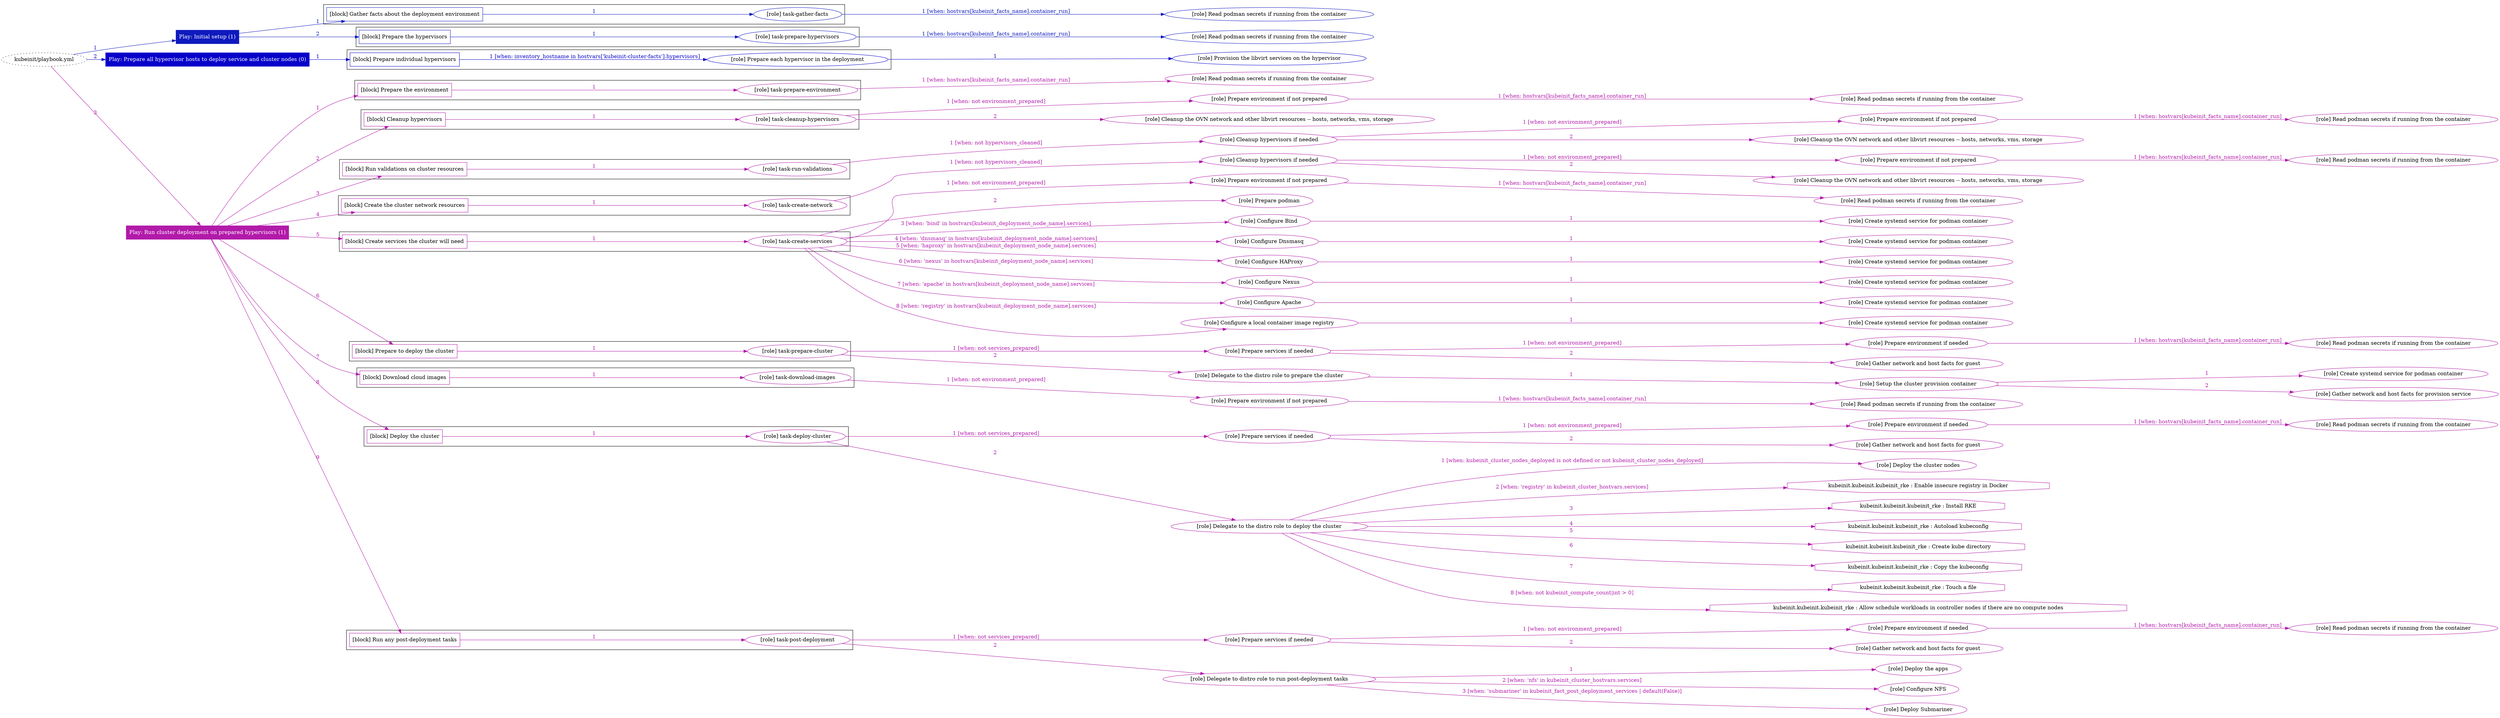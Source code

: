 digraph {
	graph [concentrate=true ordering=in rankdir=LR ratio=fill]
	edge [esep=5 sep=10]
	"kubeinit/playbook.yml" [id=root_node style=dotted]
	play_7e8fa377 [label="Play: Initial setup (1)" color="#0e1abe" fontcolor="#ffffff" id=play_7e8fa377 shape=box style=filled tooltip=localhost]
	"kubeinit/playbook.yml" -> play_7e8fa377 [label="1 " color="#0e1abe" fontcolor="#0e1abe" id=edge_41fcd7d0 labeltooltip="1 " tooltip="1 "]
	subgraph "Read podman secrets if running from the container" {
		role_8bde42fb [label="[role] Read podman secrets if running from the container" color="#0e1abe" id=role_8bde42fb tooltip="Read podman secrets if running from the container"]
	}
	subgraph "task-gather-facts" {
		role_c70e1e03 [label="[role] task-gather-facts" color="#0e1abe" id=role_c70e1e03 tooltip="task-gather-facts"]
		role_c70e1e03 -> role_8bde42fb [label="1 [when: hostvars[kubeinit_facts_name].container_run]" color="#0e1abe" fontcolor="#0e1abe" id=edge_b076bdc5 labeltooltip="1 [when: hostvars[kubeinit_facts_name].container_run]" tooltip="1 [when: hostvars[kubeinit_facts_name].container_run]"]
	}
	subgraph "Read podman secrets if running from the container" {
		role_e780d1f7 [label="[role] Read podman secrets if running from the container" color="#0e1abe" id=role_e780d1f7 tooltip="Read podman secrets if running from the container"]
	}
	subgraph "task-prepare-hypervisors" {
		role_d069f11f [label="[role] task-prepare-hypervisors" color="#0e1abe" id=role_d069f11f tooltip="task-prepare-hypervisors"]
		role_d069f11f -> role_e780d1f7 [label="1 [when: hostvars[kubeinit_facts_name].container_run]" color="#0e1abe" fontcolor="#0e1abe" id=edge_5cfc3232 labeltooltip="1 [when: hostvars[kubeinit_facts_name].container_run]" tooltip="1 [when: hostvars[kubeinit_facts_name].container_run]"]
	}
	subgraph "Play: Initial setup (1)" {
		play_7e8fa377 -> block_e3b39f8d [label=1 color="#0e1abe" fontcolor="#0e1abe" id=edge_f14c59be labeltooltip=1 tooltip=1]
		subgraph cluster_block_e3b39f8d {
			block_e3b39f8d [label="[block] Gather facts about the deployment environment" color="#0e1abe" id=block_e3b39f8d labeltooltip="Gather facts about the deployment environment" shape=box tooltip="Gather facts about the deployment environment"]
			block_e3b39f8d -> role_c70e1e03 [label="1 " color="#0e1abe" fontcolor="#0e1abe" id=edge_c1232242 labeltooltip="1 " tooltip="1 "]
		}
		play_7e8fa377 -> block_c271619f [label=2 color="#0e1abe" fontcolor="#0e1abe" id=edge_601b0af8 labeltooltip=2 tooltip=2]
		subgraph cluster_block_c271619f {
			block_c271619f [label="[block] Prepare the hypervisors" color="#0e1abe" id=block_c271619f labeltooltip="Prepare the hypervisors" shape=box tooltip="Prepare the hypervisors"]
			block_c271619f -> role_d069f11f [label="1 " color="#0e1abe" fontcolor="#0e1abe" id=edge_908e5466 labeltooltip="1 " tooltip="1 "]
		}
	}
	play_199c866f [label="Play: Prepare all hypervisor hosts to deploy service and cluster nodes (0)" color="#0701ca" fontcolor="#ffffff" id=play_199c866f shape=box style=filled tooltip="Play: Prepare all hypervisor hosts to deploy service and cluster nodes (0)"]
	"kubeinit/playbook.yml" -> play_199c866f [label="2 " color="#0701ca" fontcolor="#0701ca" id=edge_9346e552 labeltooltip="2 " tooltip="2 "]
	subgraph "Provision the libvirt services on the hypervisor" {
		role_6d75e3d1 [label="[role] Provision the libvirt services on the hypervisor" color="#0701ca" id=role_6d75e3d1 tooltip="Provision the libvirt services on the hypervisor"]
	}
	subgraph "Prepare each hypervisor in the deployment" {
		role_11d55faf [label="[role] Prepare each hypervisor in the deployment" color="#0701ca" id=role_11d55faf tooltip="Prepare each hypervisor in the deployment"]
		role_11d55faf -> role_6d75e3d1 [label="1 " color="#0701ca" fontcolor="#0701ca" id=edge_50328d64 labeltooltip="1 " tooltip="1 "]
	}
	subgraph "Play: Prepare all hypervisor hosts to deploy service and cluster nodes (0)" {
		play_199c866f -> block_93e1af75 [label=1 color="#0701ca" fontcolor="#0701ca" id=edge_319e49e4 labeltooltip=1 tooltip=1]
		subgraph cluster_block_93e1af75 {
			block_93e1af75 [label="[block] Prepare individual hypervisors" color="#0701ca" id=block_93e1af75 labeltooltip="Prepare individual hypervisors" shape=box tooltip="Prepare individual hypervisors"]
			block_93e1af75 -> role_11d55faf [label="1 [when: inventory_hostname in hostvars['kubeinit-cluster-facts'].hypervisors]" color="#0701ca" fontcolor="#0701ca" id=edge_c56a067f labeltooltip="1 [when: inventory_hostname in hostvars['kubeinit-cluster-facts'].hypervisors]" tooltip="1 [when: inventory_hostname in hostvars['kubeinit-cluster-facts'].hypervisors]"]
		}
	}
	play_472f7306 [label="Play: Run cluster deployment on prepared hypervisors (1)" color="#b21aaa" fontcolor="#ffffff" id=play_472f7306 shape=box style=filled tooltip=localhost]
	"kubeinit/playbook.yml" -> play_472f7306 [label="3 " color="#b21aaa" fontcolor="#b21aaa" id=edge_ea0e3afb labeltooltip="3 " tooltip="3 "]
	subgraph "Read podman secrets if running from the container" {
		role_ad7d2e4c [label="[role] Read podman secrets if running from the container" color="#b21aaa" id=role_ad7d2e4c tooltip="Read podman secrets if running from the container"]
	}
	subgraph "task-prepare-environment" {
		role_cb9299c7 [label="[role] task-prepare-environment" color="#b21aaa" id=role_cb9299c7 tooltip="task-prepare-environment"]
		role_cb9299c7 -> role_ad7d2e4c [label="1 [when: hostvars[kubeinit_facts_name].container_run]" color="#b21aaa" fontcolor="#b21aaa" id=edge_d811af58 labeltooltip="1 [when: hostvars[kubeinit_facts_name].container_run]" tooltip="1 [when: hostvars[kubeinit_facts_name].container_run]"]
	}
	subgraph "Read podman secrets if running from the container" {
		role_1ee923c4 [label="[role] Read podman secrets if running from the container" color="#b21aaa" id=role_1ee923c4 tooltip="Read podman secrets if running from the container"]
	}
	subgraph "Prepare environment if not prepared" {
		role_c1a2375b [label="[role] Prepare environment if not prepared" color="#b21aaa" id=role_c1a2375b tooltip="Prepare environment if not prepared"]
		role_c1a2375b -> role_1ee923c4 [label="1 [when: hostvars[kubeinit_facts_name].container_run]" color="#b21aaa" fontcolor="#b21aaa" id=edge_999ea137 labeltooltip="1 [when: hostvars[kubeinit_facts_name].container_run]" tooltip="1 [when: hostvars[kubeinit_facts_name].container_run]"]
	}
	subgraph "Cleanup the OVN network and other libvirt resources -- hosts, networks, vms, storage" {
		role_5c2cd13c [label="[role] Cleanup the OVN network and other libvirt resources -- hosts, networks, vms, storage" color="#b21aaa" id=role_5c2cd13c tooltip="Cleanup the OVN network and other libvirt resources -- hosts, networks, vms, storage"]
	}
	subgraph "task-cleanup-hypervisors" {
		role_9f977bb3 [label="[role] task-cleanup-hypervisors" color="#b21aaa" id=role_9f977bb3 tooltip="task-cleanup-hypervisors"]
		role_9f977bb3 -> role_c1a2375b [label="1 [when: not environment_prepared]" color="#b21aaa" fontcolor="#b21aaa" id=edge_8c6bacf9 labeltooltip="1 [when: not environment_prepared]" tooltip="1 [when: not environment_prepared]"]
		role_9f977bb3 -> role_5c2cd13c [label="2 " color="#b21aaa" fontcolor="#b21aaa" id=edge_f6484a1f labeltooltip="2 " tooltip="2 "]
	}
	subgraph "Read podman secrets if running from the container" {
		role_d216ec97 [label="[role] Read podman secrets if running from the container" color="#b21aaa" id=role_d216ec97 tooltip="Read podman secrets if running from the container"]
	}
	subgraph "Prepare environment if not prepared" {
		role_0a5ab568 [label="[role] Prepare environment if not prepared" color="#b21aaa" id=role_0a5ab568 tooltip="Prepare environment if not prepared"]
		role_0a5ab568 -> role_d216ec97 [label="1 [when: hostvars[kubeinit_facts_name].container_run]" color="#b21aaa" fontcolor="#b21aaa" id=edge_9268b1e1 labeltooltip="1 [when: hostvars[kubeinit_facts_name].container_run]" tooltip="1 [when: hostvars[kubeinit_facts_name].container_run]"]
	}
	subgraph "Cleanup the OVN network and other libvirt resources -- hosts, networks, vms, storage" {
		role_417c18e7 [label="[role] Cleanup the OVN network and other libvirt resources -- hosts, networks, vms, storage" color="#b21aaa" id=role_417c18e7 tooltip="Cleanup the OVN network and other libvirt resources -- hosts, networks, vms, storage"]
	}
	subgraph "Cleanup hypervisors if needed" {
		role_207e823d [label="[role] Cleanup hypervisors if needed" color="#b21aaa" id=role_207e823d tooltip="Cleanup hypervisors if needed"]
		role_207e823d -> role_0a5ab568 [label="1 [when: not environment_prepared]" color="#b21aaa" fontcolor="#b21aaa" id=edge_751a4daf labeltooltip="1 [when: not environment_prepared]" tooltip="1 [when: not environment_prepared]"]
		role_207e823d -> role_417c18e7 [label="2 " color="#b21aaa" fontcolor="#b21aaa" id=edge_3c75e53b labeltooltip="2 " tooltip="2 "]
	}
	subgraph "task-run-validations" {
		role_08e4acd8 [label="[role] task-run-validations" color="#b21aaa" id=role_08e4acd8 tooltip="task-run-validations"]
		role_08e4acd8 -> role_207e823d [label="1 [when: not hypervisors_cleaned]" color="#b21aaa" fontcolor="#b21aaa" id=edge_c77222c9 labeltooltip="1 [when: not hypervisors_cleaned]" tooltip="1 [when: not hypervisors_cleaned]"]
	}
	subgraph "Read podman secrets if running from the container" {
		role_f946f7a8 [label="[role] Read podman secrets if running from the container" color="#b21aaa" id=role_f946f7a8 tooltip="Read podman secrets if running from the container"]
	}
	subgraph "Prepare environment if not prepared" {
		role_d03626b7 [label="[role] Prepare environment if not prepared" color="#b21aaa" id=role_d03626b7 tooltip="Prepare environment if not prepared"]
		role_d03626b7 -> role_f946f7a8 [label="1 [when: hostvars[kubeinit_facts_name].container_run]" color="#b21aaa" fontcolor="#b21aaa" id=edge_8eb9bd9b labeltooltip="1 [when: hostvars[kubeinit_facts_name].container_run]" tooltip="1 [when: hostvars[kubeinit_facts_name].container_run]"]
	}
	subgraph "Cleanup the OVN network and other libvirt resources -- hosts, networks, vms, storage" {
		role_d8d72cc0 [label="[role] Cleanup the OVN network and other libvirt resources -- hosts, networks, vms, storage" color="#b21aaa" id=role_d8d72cc0 tooltip="Cleanup the OVN network and other libvirt resources -- hosts, networks, vms, storage"]
	}
	subgraph "Cleanup hypervisors if needed" {
		role_7744e6cf [label="[role] Cleanup hypervisors if needed" color="#b21aaa" id=role_7744e6cf tooltip="Cleanup hypervisors if needed"]
		role_7744e6cf -> role_d03626b7 [label="1 [when: not environment_prepared]" color="#b21aaa" fontcolor="#b21aaa" id=edge_479094d7 labeltooltip="1 [when: not environment_prepared]" tooltip="1 [when: not environment_prepared]"]
		role_7744e6cf -> role_d8d72cc0 [label="2 " color="#b21aaa" fontcolor="#b21aaa" id=edge_3595b0b9 labeltooltip="2 " tooltip="2 "]
	}
	subgraph "task-create-network" {
		role_8a148b44 [label="[role] task-create-network" color="#b21aaa" id=role_8a148b44 tooltip="task-create-network"]
		role_8a148b44 -> role_7744e6cf [label="1 [when: not hypervisors_cleaned]" color="#b21aaa" fontcolor="#b21aaa" id=edge_be81195d labeltooltip="1 [when: not hypervisors_cleaned]" tooltip="1 [when: not hypervisors_cleaned]"]
	}
	subgraph "Read podman secrets if running from the container" {
		role_781dae6d [label="[role] Read podman secrets if running from the container" color="#b21aaa" id=role_781dae6d tooltip="Read podman secrets if running from the container"]
	}
	subgraph "Prepare environment if not prepared" {
		role_243eb091 [label="[role] Prepare environment if not prepared" color="#b21aaa" id=role_243eb091 tooltip="Prepare environment if not prepared"]
		role_243eb091 -> role_781dae6d [label="1 [when: hostvars[kubeinit_facts_name].container_run]" color="#b21aaa" fontcolor="#b21aaa" id=edge_81ce265e labeltooltip="1 [when: hostvars[kubeinit_facts_name].container_run]" tooltip="1 [when: hostvars[kubeinit_facts_name].container_run]"]
	}
	subgraph "Prepare podman" {
		role_025115fc [label="[role] Prepare podman" color="#b21aaa" id=role_025115fc tooltip="Prepare podman"]
	}
	subgraph "Create systemd service for podman container" {
		role_681a1cd7 [label="[role] Create systemd service for podman container" color="#b21aaa" id=role_681a1cd7 tooltip="Create systemd service for podman container"]
	}
	subgraph "Configure Bind" {
		role_634f45a6 [label="[role] Configure Bind" color="#b21aaa" id=role_634f45a6 tooltip="Configure Bind"]
		role_634f45a6 -> role_681a1cd7 [label="1 " color="#b21aaa" fontcolor="#b21aaa" id=edge_c380e537 labeltooltip="1 " tooltip="1 "]
	}
	subgraph "Create systemd service for podman container" {
		role_43023228 [label="[role] Create systemd service for podman container" color="#b21aaa" id=role_43023228 tooltip="Create systemd service for podman container"]
	}
	subgraph "Configure Dnsmasq" {
		role_70c8a44d [label="[role] Configure Dnsmasq" color="#b21aaa" id=role_70c8a44d tooltip="Configure Dnsmasq"]
		role_70c8a44d -> role_43023228 [label="1 " color="#b21aaa" fontcolor="#b21aaa" id=edge_ef0ef341 labeltooltip="1 " tooltip="1 "]
	}
	subgraph "Create systemd service for podman container" {
		role_ab75b7c9 [label="[role] Create systemd service for podman container" color="#b21aaa" id=role_ab75b7c9 tooltip="Create systemd service for podman container"]
	}
	subgraph "Configure HAProxy" {
		role_416eb150 [label="[role] Configure HAProxy" color="#b21aaa" id=role_416eb150 tooltip="Configure HAProxy"]
		role_416eb150 -> role_ab75b7c9 [label="1 " color="#b21aaa" fontcolor="#b21aaa" id=edge_4e659361 labeltooltip="1 " tooltip="1 "]
	}
	subgraph "Create systemd service for podman container" {
		role_237cfe0e [label="[role] Create systemd service for podman container" color="#b21aaa" id=role_237cfe0e tooltip="Create systemd service for podman container"]
	}
	subgraph "Configure Nexus" {
		role_5384e781 [label="[role] Configure Nexus" color="#b21aaa" id=role_5384e781 tooltip="Configure Nexus"]
		role_5384e781 -> role_237cfe0e [label="1 " color="#b21aaa" fontcolor="#b21aaa" id=edge_3daec2a4 labeltooltip="1 " tooltip="1 "]
	}
	subgraph "Create systemd service for podman container" {
		role_c4b720d5 [label="[role] Create systemd service for podman container" color="#b21aaa" id=role_c4b720d5 tooltip="Create systemd service for podman container"]
	}
	subgraph "Configure Apache" {
		role_b4cd297d [label="[role] Configure Apache" color="#b21aaa" id=role_b4cd297d tooltip="Configure Apache"]
		role_b4cd297d -> role_c4b720d5 [label="1 " color="#b21aaa" fontcolor="#b21aaa" id=edge_8e38aa9c labeltooltip="1 " tooltip="1 "]
	}
	subgraph "Create systemd service for podman container" {
		role_16213cb5 [label="[role] Create systemd service for podman container" color="#b21aaa" id=role_16213cb5 tooltip="Create systemd service for podman container"]
	}
	subgraph "Configure a local container image registry" {
		role_9686127c [label="[role] Configure a local container image registry" color="#b21aaa" id=role_9686127c tooltip="Configure a local container image registry"]
		role_9686127c -> role_16213cb5 [label="1 " color="#b21aaa" fontcolor="#b21aaa" id=edge_6bf4fbec labeltooltip="1 " tooltip="1 "]
	}
	subgraph "task-create-services" {
		role_8b546455 [label="[role] task-create-services" color="#b21aaa" id=role_8b546455 tooltip="task-create-services"]
		role_8b546455 -> role_243eb091 [label="1 [when: not environment_prepared]" color="#b21aaa" fontcolor="#b21aaa" id=edge_3342adaa labeltooltip="1 [when: not environment_prepared]" tooltip="1 [when: not environment_prepared]"]
		role_8b546455 -> role_025115fc [label="2 " color="#b21aaa" fontcolor="#b21aaa" id=edge_dcabfbef labeltooltip="2 " tooltip="2 "]
		role_8b546455 -> role_634f45a6 [label="3 [when: 'bind' in hostvars[kubeinit_deployment_node_name].services]" color="#b21aaa" fontcolor="#b21aaa" id=edge_b08e346c labeltooltip="3 [when: 'bind' in hostvars[kubeinit_deployment_node_name].services]" tooltip="3 [when: 'bind' in hostvars[kubeinit_deployment_node_name].services]"]
		role_8b546455 -> role_70c8a44d [label="4 [when: 'dnsmasq' in hostvars[kubeinit_deployment_node_name].services]" color="#b21aaa" fontcolor="#b21aaa" id=edge_d0037386 labeltooltip="4 [when: 'dnsmasq' in hostvars[kubeinit_deployment_node_name].services]" tooltip="4 [when: 'dnsmasq' in hostvars[kubeinit_deployment_node_name].services]"]
		role_8b546455 -> role_416eb150 [label="5 [when: 'haproxy' in hostvars[kubeinit_deployment_node_name].services]" color="#b21aaa" fontcolor="#b21aaa" id=edge_e9a282f8 labeltooltip="5 [when: 'haproxy' in hostvars[kubeinit_deployment_node_name].services]" tooltip="5 [when: 'haproxy' in hostvars[kubeinit_deployment_node_name].services]"]
		role_8b546455 -> role_5384e781 [label="6 [when: 'nexus' in hostvars[kubeinit_deployment_node_name].services]" color="#b21aaa" fontcolor="#b21aaa" id=edge_1acbe110 labeltooltip="6 [when: 'nexus' in hostvars[kubeinit_deployment_node_name].services]" tooltip="6 [when: 'nexus' in hostvars[kubeinit_deployment_node_name].services]"]
		role_8b546455 -> role_b4cd297d [label="7 [when: 'apache' in hostvars[kubeinit_deployment_node_name].services]" color="#b21aaa" fontcolor="#b21aaa" id=edge_1d549f91 labeltooltip="7 [when: 'apache' in hostvars[kubeinit_deployment_node_name].services]" tooltip="7 [when: 'apache' in hostvars[kubeinit_deployment_node_name].services]"]
		role_8b546455 -> role_9686127c [label="8 [when: 'registry' in hostvars[kubeinit_deployment_node_name].services]" color="#b21aaa" fontcolor="#b21aaa" id=edge_b3f35410 labeltooltip="8 [when: 'registry' in hostvars[kubeinit_deployment_node_name].services]" tooltip="8 [when: 'registry' in hostvars[kubeinit_deployment_node_name].services]"]
	}
	subgraph "Read podman secrets if running from the container" {
		role_76c5b1d3 [label="[role] Read podman secrets if running from the container" color="#b21aaa" id=role_76c5b1d3 tooltip="Read podman secrets if running from the container"]
	}
	subgraph "Prepare environment if needed" {
		role_4f4ff91d [label="[role] Prepare environment if needed" color="#b21aaa" id=role_4f4ff91d tooltip="Prepare environment if needed"]
		role_4f4ff91d -> role_76c5b1d3 [label="1 [when: hostvars[kubeinit_facts_name].container_run]" color="#b21aaa" fontcolor="#b21aaa" id=edge_78638f38 labeltooltip="1 [when: hostvars[kubeinit_facts_name].container_run]" tooltip="1 [when: hostvars[kubeinit_facts_name].container_run]"]
	}
	subgraph "Gather network and host facts for guest" {
		role_7c4f1deb [label="[role] Gather network and host facts for guest" color="#b21aaa" id=role_7c4f1deb tooltip="Gather network and host facts for guest"]
	}
	subgraph "Prepare services if needed" {
		role_1f0bd416 [label="[role] Prepare services if needed" color="#b21aaa" id=role_1f0bd416 tooltip="Prepare services if needed"]
		role_1f0bd416 -> role_4f4ff91d [label="1 [when: not environment_prepared]" color="#b21aaa" fontcolor="#b21aaa" id=edge_456f6037 labeltooltip="1 [when: not environment_prepared]" tooltip="1 [when: not environment_prepared]"]
		role_1f0bd416 -> role_7c4f1deb [label="2 " color="#b21aaa" fontcolor="#b21aaa" id=edge_e600b551 labeltooltip="2 " tooltip="2 "]
	}
	subgraph "Create systemd service for podman container" {
		role_5215b2a8 [label="[role] Create systemd service for podman container" color="#b21aaa" id=role_5215b2a8 tooltip="Create systemd service for podman container"]
	}
	subgraph "Gather network and host facts for provision service" {
		role_9c668a27 [label="[role] Gather network and host facts for provision service" color="#b21aaa" id=role_9c668a27 tooltip="Gather network and host facts for provision service"]
	}
	subgraph "Setup the cluster provision container" {
		role_2d2d6fe9 [label="[role] Setup the cluster provision container" color="#b21aaa" id=role_2d2d6fe9 tooltip="Setup the cluster provision container"]
		role_2d2d6fe9 -> role_5215b2a8 [label="1 " color="#b21aaa" fontcolor="#b21aaa" id=edge_ee1261a0 labeltooltip="1 " tooltip="1 "]
		role_2d2d6fe9 -> role_9c668a27 [label="2 " color="#b21aaa" fontcolor="#b21aaa" id=edge_043484ab labeltooltip="2 " tooltip="2 "]
	}
	subgraph "Delegate to the distro role to prepare the cluster" {
		role_ed03a369 [label="[role] Delegate to the distro role to prepare the cluster" color="#b21aaa" id=role_ed03a369 tooltip="Delegate to the distro role to prepare the cluster"]
		role_ed03a369 -> role_2d2d6fe9 [label="1 " color="#b21aaa" fontcolor="#b21aaa" id=edge_20e6267c labeltooltip="1 " tooltip="1 "]
	}
	subgraph "task-prepare-cluster" {
		role_ed4209ef [label="[role] task-prepare-cluster" color="#b21aaa" id=role_ed4209ef tooltip="task-prepare-cluster"]
		role_ed4209ef -> role_1f0bd416 [label="1 [when: not services_prepared]" color="#b21aaa" fontcolor="#b21aaa" id=edge_bad33812 labeltooltip="1 [when: not services_prepared]" tooltip="1 [when: not services_prepared]"]
		role_ed4209ef -> role_ed03a369 [label="2 " color="#b21aaa" fontcolor="#b21aaa" id=edge_54c2cd6c labeltooltip="2 " tooltip="2 "]
	}
	subgraph "Read podman secrets if running from the container" {
		role_5e26a42d [label="[role] Read podman secrets if running from the container" color="#b21aaa" id=role_5e26a42d tooltip="Read podman secrets if running from the container"]
	}
	subgraph "Prepare environment if not prepared" {
		role_365dca0d [label="[role] Prepare environment if not prepared" color="#b21aaa" id=role_365dca0d tooltip="Prepare environment if not prepared"]
		role_365dca0d -> role_5e26a42d [label="1 [when: hostvars[kubeinit_facts_name].container_run]" color="#b21aaa" fontcolor="#b21aaa" id=edge_2a034143 labeltooltip="1 [when: hostvars[kubeinit_facts_name].container_run]" tooltip="1 [when: hostvars[kubeinit_facts_name].container_run]"]
	}
	subgraph "task-download-images" {
		role_5a1e3b85 [label="[role] task-download-images" color="#b21aaa" id=role_5a1e3b85 tooltip="task-download-images"]
		role_5a1e3b85 -> role_365dca0d [label="1 [when: not environment_prepared]" color="#b21aaa" fontcolor="#b21aaa" id=edge_9140544e labeltooltip="1 [when: not environment_prepared]" tooltip="1 [when: not environment_prepared]"]
	}
	subgraph "Read podman secrets if running from the container" {
		role_e421c1f5 [label="[role] Read podman secrets if running from the container" color="#b21aaa" id=role_e421c1f5 tooltip="Read podman secrets if running from the container"]
	}
	subgraph "Prepare environment if needed" {
		role_f43e9c0e [label="[role] Prepare environment if needed" color="#b21aaa" id=role_f43e9c0e tooltip="Prepare environment if needed"]
		role_f43e9c0e -> role_e421c1f5 [label="1 [when: hostvars[kubeinit_facts_name].container_run]" color="#b21aaa" fontcolor="#b21aaa" id=edge_2cc8a895 labeltooltip="1 [when: hostvars[kubeinit_facts_name].container_run]" tooltip="1 [when: hostvars[kubeinit_facts_name].container_run]"]
	}
	subgraph "Gather network and host facts for guest" {
		role_a831b7ab [label="[role] Gather network and host facts for guest" color="#b21aaa" id=role_a831b7ab tooltip="Gather network and host facts for guest"]
	}
	subgraph "Prepare services if needed" {
		role_ca3d7e40 [label="[role] Prepare services if needed" color="#b21aaa" id=role_ca3d7e40 tooltip="Prepare services if needed"]
		role_ca3d7e40 -> role_f43e9c0e [label="1 [when: not environment_prepared]" color="#b21aaa" fontcolor="#b21aaa" id=edge_83817d17 labeltooltip="1 [when: not environment_prepared]" tooltip="1 [when: not environment_prepared]"]
		role_ca3d7e40 -> role_a831b7ab [label="2 " color="#b21aaa" fontcolor="#b21aaa" id=edge_8dc36724 labeltooltip="2 " tooltip="2 "]
	}
	subgraph "Deploy the cluster nodes" {
		role_bd61a0b0 [label="[role] Deploy the cluster nodes" color="#b21aaa" id=role_bd61a0b0 tooltip="Deploy the cluster nodes"]
	}
	subgraph "Delegate to the distro role to deploy the cluster" {
		role_42d6b83b [label="[role] Delegate to the distro role to deploy the cluster" color="#b21aaa" id=role_42d6b83b tooltip="Delegate to the distro role to deploy the cluster"]
		role_42d6b83b -> role_bd61a0b0 [label="1 [when: kubeinit_cluster_nodes_deployed is not defined or not kubeinit_cluster_nodes_deployed]" color="#b21aaa" fontcolor="#b21aaa" id=edge_d4333733 labeltooltip="1 [when: kubeinit_cluster_nodes_deployed is not defined or not kubeinit_cluster_nodes_deployed]" tooltip="1 [when: kubeinit_cluster_nodes_deployed is not defined or not kubeinit_cluster_nodes_deployed]"]
		task_d2f6e8a3 [label="kubeinit.kubeinit.kubeinit_rke : Enable insecure registry in Docker" color="#b21aaa" id=task_d2f6e8a3 shape=octagon tooltip="kubeinit.kubeinit.kubeinit_rke : Enable insecure registry in Docker"]
		role_42d6b83b -> task_d2f6e8a3 [label="2 [when: 'registry' in kubeinit_cluster_hostvars.services]" color="#b21aaa" fontcolor="#b21aaa" id=edge_eeef92cd labeltooltip="2 [when: 'registry' in kubeinit_cluster_hostvars.services]" tooltip="2 [when: 'registry' in kubeinit_cluster_hostvars.services]"]
		task_8433831c [label="kubeinit.kubeinit.kubeinit_rke : Install RKE" color="#b21aaa" id=task_8433831c shape=octagon tooltip="kubeinit.kubeinit.kubeinit_rke : Install RKE"]
		role_42d6b83b -> task_8433831c [label="3 " color="#b21aaa" fontcolor="#b21aaa" id=edge_f833ce92 labeltooltip="3 " tooltip="3 "]
		task_e4299a6e [label="kubeinit.kubeinit.kubeinit_rke : Autoload kubeconfig" color="#b21aaa" id=task_e4299a6e shape=octagon tooltip="kubeinit.kubeinit.kubeinit_rke : Autoload kubeconfig"]
		role_42d6b83b -> task_e4299a6e [label="4 " color="#b21aaa" fontcolor="#b21aaa" id=edge_d4862500 labeltooltip="4 " tooltip="4 "]
		task_2867264d [label="kubeinit.kubeinit.kubeinit_rke : Create kube directory" color="#b21aaa" id=task_2867264d shape=octagon tooltip="kubeinit.kubeinit.kubeinit_rke : Create kube directory"]
		role_42d6b83b -> task_2867264d [label="5 " color="#b21aaa" fontcolor="#b21aaa" id=edge_e54fb894 labeltooltip="5 " tooltip="5 "]
		task_47765053 [label="kubeinit.kubeinit.kubeinit_rke : Copy the kubeconfig" color="#b21aaa" id=task_47765053 shape=octagon tooltip="kubeinit.kubeinit.kubeinit_rke : Copy the kubeconfig"]
		role_42d6b83b -> task_47765053 [label="6 " color="#b21aaa" fontcolor="#b21aaa" id=edge_e2a393fa labeltooltip="6 " tooltip="6 "]
		task_a2e27a88 [label="kubeinit.kubeinit.kubeinit_rke : Touch a file" color="#b21aaa" id=task_a2e27a88 shape=octagon tooltip="kubeinit.kubeinit.kubeinit_rke : Touch a file"]
		role_42d6b83b -> task_a2e27a88 [label="7 " color="#b21aaa" fontcolor="#b21aaa" id=edge_d48c313b labeltooltip="7 " tooltip="7 "]
		task_b1014a5f [label="kubeinit.kubeinit.kubeinit_rke : Allow schedule workloads in controller nodes if there are no compute nodes" color="#b21aaa" id=task_b1014a5f shape=octagon tooltip="kubeinit.kubeinit.kubeinit_rke : Allow schedule workloads in controller nodes if there are no compute nodes"]
		role_42d6b83b -> task_b1014a5f [label="8 [when: not kubeinit_compute_count|int > 0]" color="#b21aaa" fontcolor="#b21aaa" id=edge_a27eb1f6 labeltooltip="8 [when: not kubeinit_compute_count|int > 0]" tooltip="8 [when: not kubeinit_compute_count|int > 0]"]
	}
	subgraph "task-deploy-cluster" {
		role_7857a1e0 [label="[role] task-deploy-cluster" color="#b21aaa" id=role_7857a1e0 tooltip="task-deploy-cluster"]
		role_7857a1e0 -> role_ca3d7e40 [label="1 [when: not services_prepared]" color="#b21aaa" fontcolor="#b21aaa" id=edge_00a1b9ce labeltooltip="1 [when: not services_prepared]" tooltip="1 [when: not services_prepared]"]
		role_7857a1e0 -> role_42d6b83b [label="2 " color="#b21aaa" fontcolor="#b21aaa" id=edge_41fa6409 labeltooltip="2 " tooltip="2 "]
	}
	subgraph "Read podman secrets if running from the container" {
		role_de135b10 [label="[role] Read podman secrets if running from the container" color="#b21aaa" id=role_de135b10 tooltip="Read podman secrets if running from the container"]
	}
	subgraph "Prepare environment if needed" {
		role_3a6742a3 [label="[role] Prepare environment if needed" color="#b21aaa" id=role_3a6742a3 tooltip="Prepare environment if needed"]
		role_3a6742a3 -> role_de135b10 [label="1 [when: hostvars[kubeinit_facts_name].container_run]" color="#b21aaa" fontcolor="#b21aaa" id=edge_1b6ec261 labeltooltip="1 [when: hostvars[kubeinit_facts_name].container_run]" tooltip="1 [when: hostvars[kubeinit_facts_name].container_run]"]
	}
	subgraph "Gather network and host facts for guest" {
		role_9bf34dc0 [label="[role] Gather network and host facts for guest" color="#b21aaa" id=role_9bf34dc0 tooltip="Gather network and host facts for guest"]
	}
	subgraph "Prepare services if needed" {
		role_b21cfa1c [label="[role] Prepare services if needed" color="#b21aaa" id=role_b21cfa1c tooltip="Prepare services if needed"]
		role_b21cfa1c -> role_3a6742a3 [label="1 [when: not environment_prepared]" color="#b21aaa" fontcolor="#b21aaa" id=edge_313ec598 labeltooltip="1 [when: not environment_prepared]" tooltip="1 [when: not environment_prepared]"]
		role_b21cfa1c -> role_9bf34dc0 [label="2 " color="#b21aaa" fontcolor="#b21aaa" id=edge_3bc722ca labeltooltip="2 " tooltip="2 "]
	}
	subgraph "Deploy the apps" {
		role_ccc17615 [label="[role] Deploy the apps" color="#b21aaa" id=role_ccc17615 tooltip="Deploy the apps"]
	}
	subgraph "Configure NFS" {
		role_ca38475a [label="[role] Configure NFS" color="#b21aaa" id=role_ca38475a tooltip="Configure NFS"]
	}
	subgraph "Deploy Submariner" {
		role_274a5bfa [label="[role] Deploy Submariner" color="#b21aaa" id=role_274a5bfa tooltip="Deploy Submariner"]
	}
	subgraph "Delegate to distro role to run post-deployment tasks" {
		role_6841a7ec [label="[role] Delegate to distro role to run post-deployment tasks" color="#b21aaa" id=role_6841a7ec tooltip="Delegate to distro role to run post-deployment tasks"]
		role_6841a7ec -> role_ccc17615 [label="1 " color="#b21aaa" fontcolor="#b21aaa" id=edge_ab62763d labeltooltip="1 " tooltip="1 "]
		role_6841a7ec -> role_ca38475a [label="2 [when: 'nfs' in kubeinit_cluster_hostvars.services]" color="#b21aaa" fontcolor="#b21aaa" id=edge_32744888 labeltooltip="2 [when: 'nfs' in kubeinit_cluster_hostvars.services]" tooltip="2 [when: 'nfs' in kubeinit_cluster_hostvars.services]"]
		role_6841a7ec -> role_274a5bfa [label="3 [when: 'submariner' in kubeinit_fact_post_deployment_services | default(False)]" color="#b21aaa" fontcolor="#b21aaa" id=edge_4f9effbb labeltooltip="3 [when: 'submariner' in kubeinit_fact_post_deployment_services | default(False)]" tooltip="3 [when: 'submariner' in kubeinit_fact_post_deployment_services | default(False)]"]
	}
	subgraph "task-post-deployment" {
		role_a0e3a3d7 [label="[role] task-post-deployment" color="#b21aaa" id=role_a0e3a3d7 tooltip="task-post-deployment"]
		role_a0e3a3d7 -> role_b21cfa1c [label="1 [when: not services_prepared]" color="#b21aaa" fontcolor="#b21aaa" id=edge_331dec96 labeltooltip="1 [when: not services_prepared]" tooltip="1 [when: not services_prepared]"]
		role_a0e3a3d7 -> role_6841a7ec [label="2 " color="#b21aaa" fontcolor="#b21aaa" id=edge_6d2a1e9c labeltooltip="2 " tooltip="2 "]
	}
	subgraph "Play: Run cluster deployment on prepared hypervisors (1)" {
		play_472f7306 -> block_1d90e6de [label=1 color="#b21aaa" fontcolor="#b21aaa" id=edge_a08029e4 labeltooltip=1 tooltip=1]
		subgraph cluster_block_1d90e6de {
			block_1d90e6de [label="[block] Prepare the environment" color="#b21aaa" id=block_1d90e6de labeltooltip="Prepare the environment" shape=box tooltip="Prepare the environment"]
			block_1d90e6de -> role_cb9299c7 [label="1 " color="#b21aaa" fontcolor="#b21aaa" id=edge_2dc1ca7a labeltooltip="1 " tooltip="1 "]
		}
		play_472f7306 -> block_3dd90c32 [label=2 color="#b21aaa" fontcolor="#b21aaa" id=edge_f60e5f7e labeltooltip=2 tooltip=2]
		subgraph cluster_block_3dd90c32 {
			block_3dd90c32 [label="[block] Cleanup hypervisors" color="#b21aaa" id=block_3dd90c32 labeltooltip="Cleanup hypervisors" shape=box tooltip="Cleanup hypervisors"]
			block_3dd90c32 -> role_9f977bb3 [label="1 " color="#b21aaa" fontcolor="#b21aaa" id=edge_e2d5f50b labeltooltip="1 " tooltip="1 "]
		}
		play_472f7306 -> block_b51bd8ce [label=3 color="#b21aaa" fontcolor="#b21aaa" id=edge_f248ae81 labeltooltip=3 tooltip=3]
		subgraph cluster_block_b51bd8ce {
			block_b51bd8ce [label="[block] Run validations on cluster resources" color="#b21aaa" id=block_b51bd8ce labeltooltip="Run validations on cluster resources" shape=box tooltip="Run validations on cluster resources"]
			block_b51bd8ce -> role_08e4acd8 [label="1 " color="#b21aaa" fontcolor="#b21aaa" id=edge_748e3cab labeltooltip="1 " tooltip="1 "]
		}
		play_472f7306 -> block_d48ed0c8 [label=4 color="#b21aaa" fontcolor="#b21aaa" id=edge_0abb2529 labeltooltip=4 tooltip=4]
		subgraph cluster_block_d48ed0c8 {
			block_d48ed0c8 [label="[block] Create the cluster network resources" color="#b21aaa" id=block_d48ed0c8 labeltooltip="Create the cluster network resources" shape=box tooltip="Create the cluster network resources"]
			block_d48ed0c8 -> role_8a148b44 [label="1 " color="#b21aaa" fontcolor="#b21aaa" id=edge_da77aac7 labeltooltip="1 " tooltip="1 "]
		}
		play_472f7306 -> block_3111924b [label=5 color="#b21aaa" fontcolor="#b21aaa" id=edge_318d2f28 labeltooltip=5 tooltip=5]
		subgraph cluster_block_3111924b {
			block_3111924b [label="[block] Create services the cluster will need" color="#b21aaa" id=block_3111924b labeltooltip="Create services the cluster will need" shape=box tooltip="Create services the cluster will need"]
			block_3111924b -> role_8b546455 [label="1 " color="#b21aaa" fontcolor="#b21aaa" id=edge_a2f0c54b labeltooltip="1 " tooltip="1 "]
		}
		play_472f7306 -> block_d7b0d7cc [label=6 color="#b21aaa" fontcolor="#b21aaa" id=edge_e3615006 labeltooltip=6 tooltip=6]
		subgraph cluster_block_d7b0d7cc {
			block_d7b0d7cc [label="[block] Prepare to deploy the cluster" color="#b21aaa" id=block_d7b0d7cc labeltooltip="Prepare to deploy the cluster" shape=box tooltip="Prepare to deploy the cluster"]
			block_d7b0d7cc -> role_ed4209ef [label="1 " color="#b21aaa" fontcolor="#b21aaa" id=edge_54231b02 labeltooltip="1 " tooltip="1 "]
		}
		play_472f7306 -> block_e095e870 [label=7 color="#b21aaa" fontcolor="#b21aaa" id=edge_7b4f5b88 labeltooltip=7 tooltip=7]
		subgraph cluster_block_e095e870 {
			block_e095e870 [label="[block] Download cloud images" color="#b21aaa" id=block_e095e870 labeltooltip="Download cloud images" shape=box tooltip="Download cloud images"]
			block_e095e870 -> role_5a1e3b85 [label="1 " color="#b21aaa" fontcolor="#b21aaa" id=edge_cee1b573 labeltooltip="1 " tooltip="1 "]
		}
		play_472f7306 -> block_6a3195d8 [label=8 color="#b21aaa" fontcolor="#b21aaa" id=edge_8b877f28 labeltooltip=8 tooltip=8]
		subgraph cluster_block_6a3195d8 {
			block_6a3195d8 [label="[block] Deploy the cluster" color="#b21aaa" id=block_6a3195d8 labeltooltip="Deploy the cluster" shape=box tooltip="Deploy the cluster"]
			block_6a3195d8 -> role_7857a1e0 [label="1 " color="#b21aaa" fontcolor="#b21aaa" id=edge_15c23376 labeltooltip="1 " tooltip="1 "]
		}
		play_472f7306 -> block_cdeda7d0 [label=9 color="#b21aaa" fontcolor="#b21aaa" id=edge_03dcf597 labeltooltip=9 tooltip=9]
		subgraph cluster_block_cdeda7d0 {
			block_cdeda7d0 [label="[block] Run any post-deployment tasks" color="#b21aaa" id=block_cdeda7d0 labeltooltip="Run any post-deployment tasks" shape=box tooltip="Run any post-deployment tasks"]
			block_cdeda7d0 -> role_a0e3a3d7 [label="1 " color="#b21aaa" fontcolor="#b21aaa" id=edge_ab9536d8 labeltooltip="1 " tooltip="1 "]
		}
	}
}

